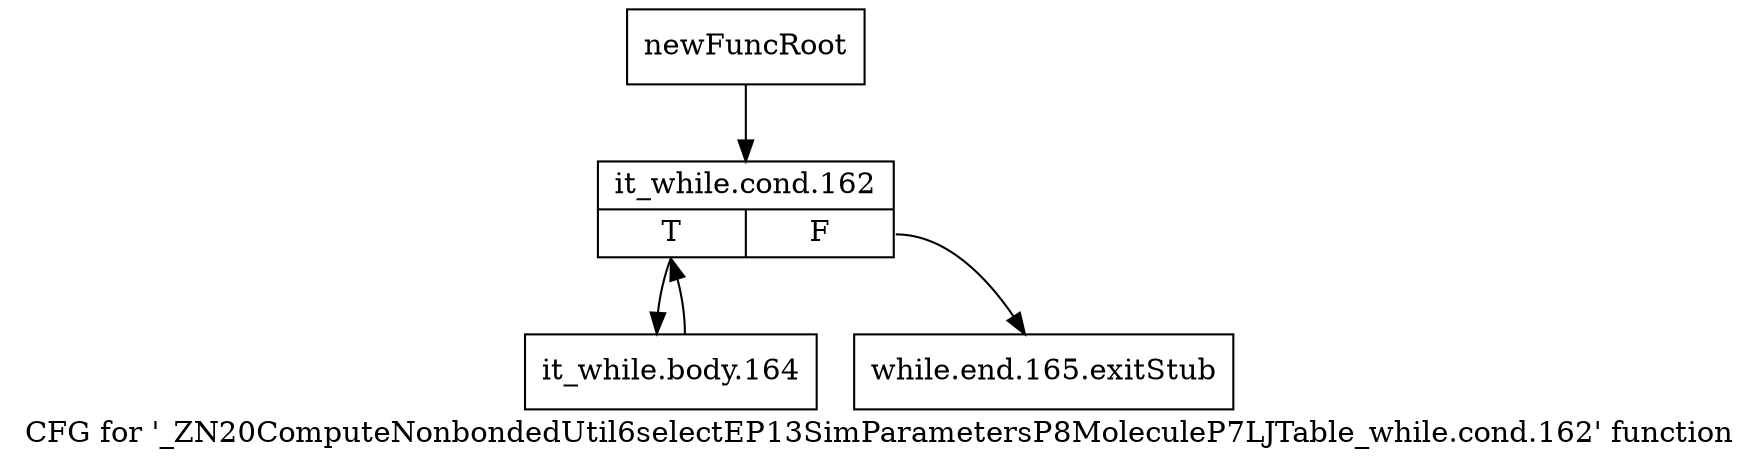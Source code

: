digraph "CFG for '_ZN20ComputeNonbondedUtil6selectEP13SimParametersP8MoleculeP7LJTable_while.cond.162' function" {
	label="CFG for '_ZN20ComputeNonbondedUtil6selectEP13SimParametersP8MoleculeP7LJTable_while.cond.162' function";

	Node0x1ca9fc0 [shape=record,label="{newFuncRoot}"];
	Node0x1ca9fc0 -> Node0x1caa060;
	Node0x1caa010 [shape=record,label="{while.end.165.exitStub}"];
	Node0x1caa060 [shape=record,label="{it_while.cond.162|{<s0>T|<s1>F}}"];
	Node0x1caa060:s0 -> Node0x1caa0b0;
	Node0x1caa060:s1 -> Node0x1caa010;
	Node0x1caa0b0 [shape=record,label="{it_while.body.164}"];
	Node0x1caa0b0 -> Node0x1caa060;
}
